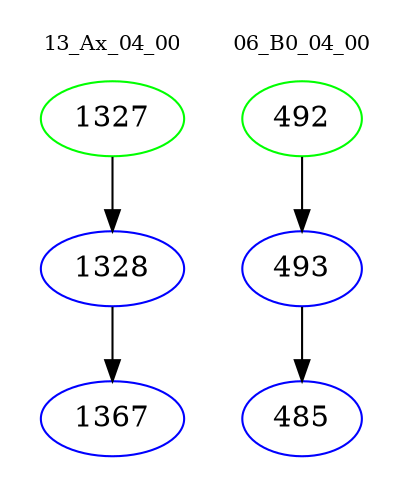digraph{
subgraph cluster_0 {
color = white
label = "13_Ax_04_00";
fontsize=10;
T0_1327 [label="1327", color="green"]
T0_1327 -> T0_1328 [color="black"]
T0_1328 [label="1328", color="blue"]
T0_1328 -> T0_1367 [color="black"]
T0_1367 [label="1367", color="blue"]
}
subgraph cluster_1 {
color = white
label = "06_B0_04_00";
fontsize=10;
T1_492 [label="492", color="green"]
T1_492 -> T1_493 [color="black"]
T1_493 [label="493", color="blue"]
T1_493 -> T1_485 [color="black"]
T1_485 [label="485", color="blue"]
}
}
